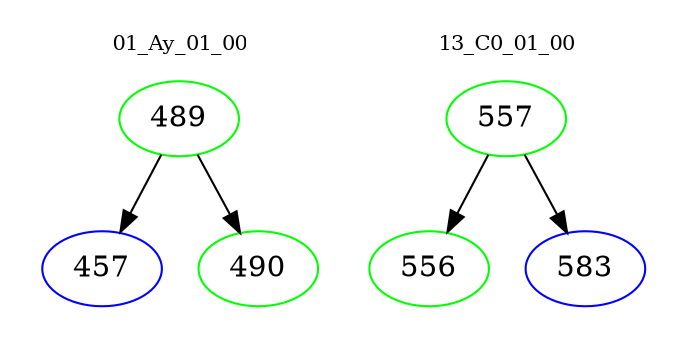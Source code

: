 digraph{
subgraph cluster_0 {
color = white
label = "01_Ay_01_00";
fontsize=10;
T0_489 [label="489", color="green"]
T0_489 -> T0_457 [color="black"]
T0_457 [label="457", color="blue"]
T0_489 -> T0_490 [color="black"]
T0_490 [label="490", color="green"]
}
subgraph cluster_1 {
color = white
label = "13_C0_01_00";
fontsize=10;
T1_557 [label="557", color="green"]
T1_557 -> T1_556 [color="black"]
T1_556 [label="556", color="green"]
T1_557 -> T1_583 [color="black"]
T1_583 [label="583", color="blue"]
}
}
